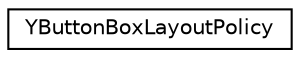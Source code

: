 digraph "Graphical Class Hierarchy"
{
 // LATEX_PDF_SIZE
  edge [fontname="Helvetica",fontsize="10",labelfontname="Helvetica",labelfontsize="10"];
  node [fontname="Helvetica",fontsize="10",shape=record];
  rankdir="LR";
  Node0 [label="YButtonBoxLayoutPolicy",height=0.2,width=0.4,color="black", fillcolor="white", style="filled",URL="$structYButtonBoxLayoutPolicy.html",tooltip=" "];
}
